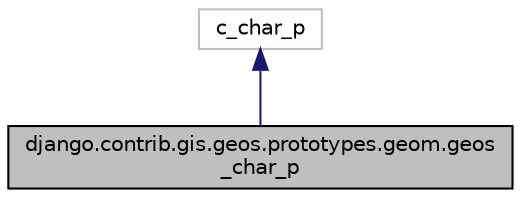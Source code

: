 digraph "django.contrib.gis.geos.prototypes.geom.geos_char_p"
{
 // LATEX_PDF_SIZE
  edge [fontname="Helvetica",fontsize="10",labelfontname="Helvetica",labelfontsize="10"];
  node [fontname="Helvetica",fontsize="10",shape=record];
  Node1 [label="django.contrib.gis.geos.prototypes.geom.geos\l_char_p",height=0.2,width=0.4,color="black", fillcolor="grey75", style="filled", fontcolor="black",tooltip=" "];
  Node2 -> Node1 [dir="back",color="midnightblue",fontsize="10",style="solid"];
  Node2 [label="c_char_p",height=0.2,width=0.4,color="grey75", fillcolor="white", style="filled",tooltip=" "];
}

